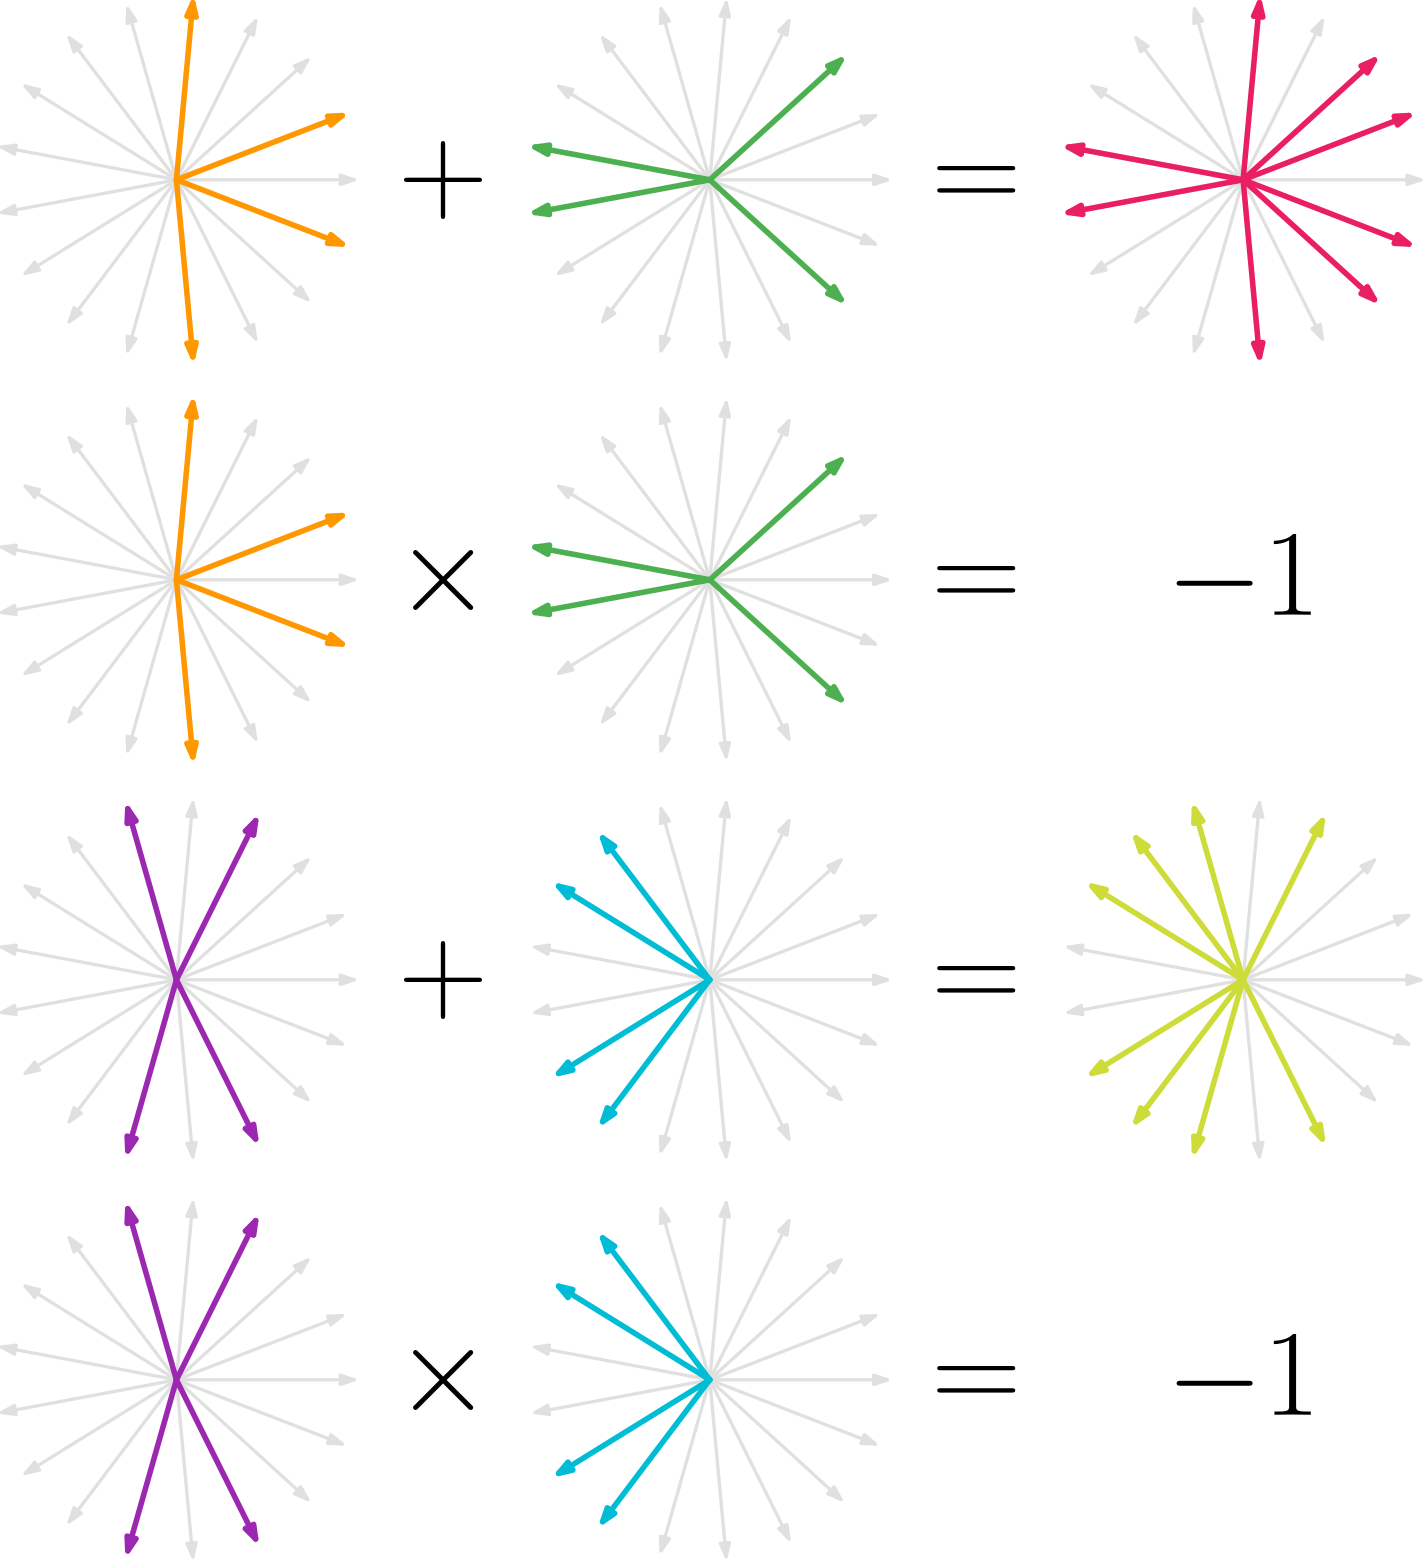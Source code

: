 <?xml version="1.0"?>
<!DOCTYPE ipe SYSTEM "ipe.dtd">
<ipe version="70218" creator="Ipe 7.2.28">
<info created="D:20180614130848" modified="D:20240325125249"/>
<ipestyle name="tungsteno">
<symbol name="arrow/arc(spx)">
<path stroke="sym-stroke" fill="sym-stroke" pen="sym-pen">
0 0 m
-1 0.333 l
-1 -0.333 l
h
</path>
</symbol>
<symbol name="arrow/farc(spx)">
<path stroke="sym-stroke" fill="white" pen="sym-pen">
0 0 m
-1 0.333 l
-1 -0.333 l
h
</path>
</symbol>
<symbol name="arrow/ptarc(spx)">
<path stroke="sym-stroke" fill="sym-stroke" pen="sym-pen">
0 0 m
-1 0.333 l
-0.8 0 l
-1 -0.333 l
h
</path>
</symbol>
<symbol name="arrow/fptarc(spx)">
<path stroke="sym-stroke" fill="white" pen="sym-pen">
0 0 m
-1 0.333 l
-0.8 0 l
-1 -0.333 l
h
</path>
</symbol>
<symbol name="mark/circle(sx)" transformations="translations">
<path fill="sym-stroke">
0.6 0 0 0.6 0 0 e
0.4 0 0 0.4 0 0 e
</path>
</symbol>
<symbol name="mark/disk(sx)" transformations="translations">
<path fill="sym-stroke">
0.6 0 0 0.6 0 0 e
</path>
</symbol>
<symbol name="mark/fdisk(sfx)" transformations="translations">
<group>
<path fill="sym-fill">
0.5 0 0 0.5 0 0 e
</path>
<path fill="sym-stroke" fillrule="eofill">
0.6 0 0 0.6 0 0 e
0.4 0 0 0.4 0 0 e
</path>
</group>
</symbol>
<symbol name="mark/box(sx)" transformations="translations">
<path fill="sym-stroke" fillrule="eofill">
-0.6 -0.6 m
0.6 -0.6 l
0.6 0.6 l
-0.6 0.6 l
h
-0.4 -0.4 m
0.4 -0.4 l
0.4 0.4 l
-0.4 0.4 l
h
</path>
</symbol>
<symbol name="mark/square(sx)" transformations="translations">
<path fill="sym-stroke">
-0.6 -0.6 m
0.6 -0.6 l
0.6 0.6 l
-0.6 0.6 l
h
</path>
</symbol>
<symbol name="mark/fsquare(sfx)" transformations="translations">
<group>
<path fill="sym-fill">
-0.5 -0.5 m
0.5 -0.5 l
0.5 0.5 l
-0.5 0.5 l
h
</path>
<path fill="sym-stroke" fillrule="eofill">
-0.6 -0.6 m
0.6 -0.6 l
0.6 0.6 l
-0.6 0.6 l
h
-0.4 -0.4 m
0.4 -0.4 l
0.4 0.4 l
-0.4 0.4 l
h
</path>
</group>
</symbol>
<symbol name="mark/cross(sx)" transformations="translations">
<group>
<path fill="sym-stroke">
-0.43 -0.57 m
0.57 0.43 l
0.43 0.57 l
-0.57 -0.43 l
h
</path>
<path fill="sym-stroke">
-0.43 0.57 m
0.57 -0.43 l
0.43 -0.57 l
-0.57 0.43 l
h
</path>
</group>
</symbol>
<symbol name="arrow/fnormal(spx)">
<path stroke="sym-stroke" fill="white" pen="sym-pen">
0 0 m
-1 0.333 l
-1 -0.333 l
h
</path>
</symbol>
<symbol name="arrow/pointed(spx)">
<path stroke="sym-stroke" fill="sym-stroke" pen="sym-pen">
0 0 m
-1 0.333 l
-0.8 0 l
-1 -0.333 l
h
</path>
</symbol>
<symbol name="arrow/fpointed(spx)">
<path stroke="sym-stroke" fill="white" pen="sym-pen">
0 0 m
-1 0.333 l
-0.8 0 l
-1 -0.333 l
h
</path>
</symbol>
<symbol name="arrow/linear(spx)">
<path stroke="sym-stroke" pen="sym-pen">
-1 0.333 m
0 0 l
-1 -0.333 l
</path>
</symbol>
<symbol name="arrow/fdouble(spx)">
<path stroke="sym-stroke" fill="white" pen="sym-pen">
0 0 m
-1 0.333 l
-1 -0.333 l
h
-1 0 m
-2 0.333 l
-2 -0.333 l
h
</path>
</symbol>
<symbol name="arrow/double(spx)">
<path stroke="sym-stroke" fill="sym-stroke" pen="sym-pen">
0 0 m
-1 0.333 l
-1 -0.333 l
h
-1 0 m
-2 0.333 l
-2 -0.333 l
h
</path>
</symbol>
<symbol name="arrow/mid-normal(spx)">
<path stroke="sym-stroke" fill="sym-stroke" pen="sym-pen">
0.5 0 m
-0.5 0.333 l
-0.5 -0.333 l
h
</path>
</symbol>
<symbol name="arrow/mid-fnormal(spx)">
<path stroke="sym-stroke" fill="white" pen="sym-pen">
0.5 0 m
-0.5 0.333 l
-0.5 -0.333 l
h
</path>
</symbol>
<symbol name="arrow/mid-pointed(spx)">
<path stroke="sym-stroke" fill="sym-stroke" pen="sym-pen">
0.5 0 m
-0.5 0.333 l
-0.3 0 l
-0.5 -0.333 l
h
</path>
</symbol>
<symbol name="arrow/mid-fpointed(spx)">
<path stroke="sym-stroke" fill="white" pen="sym-pen">
0.5 0 m
-0.5 0.333 l
-0.3 0 l
-0.5 -0.333 l
h
</path>
</symbol>
<symbol name="arrow/mid-double(spx)">
<path stroke="sym-stroke" fill="sym-stroke" pen="sym-pen">
1 0 m
0 0.333 l
0 -0.333 l
h
0 0 m
-1 0.333 l
-1 -0.333 l
h
</path>
</symbol>
<symbol name="arrow/mid-fdouble(spx)">
<path stroke="sym-stroke" fill="white" pen="sym-pen">
1 0 m
0 0.333 l
0 -0.333 l
h
0 0 m
-1 0.333 l
-1 -0.333 l
h
</path>
</symbol>
<anglesize name="22.5 deg" value="22.5"/>
<anglesize name="30 deg" value="30"/>
<anglesize name="45 deg" value="45"/>
<anglesize name="60 deg" value="60"/>
<anglesize name="90 deg" value="90"/>
<arrowsize name="large" value="10"/>
<arrowsize name="small" value="5"/>
<arrowsize name="tiny" value="3"/>
<color name="amber100" value="1 0.925 0.702"/>
<color name="amber200" value="1 0.878 0.51"/>
<color name="amber300" value="1 0.835 0.31"/>
<color name="amber400" value="1 0.792 0.157"/>
<color name="amber500" value="1 0.757 0.027"/>
<color name="amber600" value="1 0.702 0"/>
<color name="amber700" value="1 0.627 0"/>
<color name="amber800" value="1 0.561 0"/>
<color name="amber900" value="1 0.435 0"/>
<color name="blue100" value="0.733 0.871 0.984"/>
<color name="blue200" value="0.565 0.792 0.976"/>
<color name="blue300" value="0.392 0.71 0.965"/>
<color name="blue400" value="0.259 0.647 0.961"/>
<color name="blue500" value="0.129 0.588 0.953"/>
<color name="blue600" value="0.118 0.533 0.898"/>
<color name="blue700" value="0.098 0.463 0.824"/>
<color name="blue800" value="0.082 0.396 0.753"/>
<color name="blue900" value="0.051 0.278 0.631"/>
<color name="bluegray100" value="0.812 0.847 0.863"/>
<color name="bluegray200" value="0.69 0.745 0.773"/>
<color name="bluegray300" value="0.565 0.643 0.682"/>
<color name="bluegray400" value="0.471 0.565 0.612"/>
<color name="bluegray500" value="0.376 0.49 0.545"/>
<color name="bluegray600" value="0.329 0.431 0.478"/>
<color name="bluegray700" value="0.271 0.353 0.392"/>
<color name="bluegray800" value="0.216 0.278 0.31"/>
<color name="bluegray900" value="0.149 0.196 0.22"/>
<color name="brown100" value="0.843 0.8 0.784"/>
<color name="brown200" value="0.737 0.667 0.643"/>
<color name="brown300" value="0.631 0.533 0.498"/>
<color name="brown400" value="0.553 0.431 0.388"/>
<color name="brown500" value="0.475 0.333 0.282"/>
<color name="brown600" value="0.427 0.298 0.255"/>
<color name="brown700" value="0.365 0.251 0.216"/>
<color name="brown800" value="0.306 0.204 0.18"/>
<color name="brown900" value="0.243 0.153 0.137"/>
<color name="cyan100" value="0.698 0.922 0.949"/>
<color name="cyan200" value="0.502 0.871 0.918"/>
<color name="cyan300" value="0.302 0.816 0.882"/>
<color name="cyan400" value="0.149 0.776 0.855"/>
<color name="cyan500" value="0 0.737 0.831"/>
<color name="cyan600" value="0 0.675 0.757"/>
<color name="cyan700" value="0 0.592 0.655"/>
<color name="cyan800" value="0 0.514 0.561"/>
<color name="cyan900" value="0 0.376 0.392"/>
<color name="deeporange100" value="1 0.8 0.737"/>
<color name="deeporange200" value="1 0.671 0.569"/>
<color name="deeporange300" value="1 0.541 0.396"/>
<color name="deeporange400" value="1 0.439 0.263"/>
<color name="deeporange500" value="1 0.341 0.133"/>
<color name="deeporange600" value="0.957 0.318 0.118"/>
<color name="deeporange700" value="0.902 0.29 0.098"/>
<color name="deeporange800" value="0.847 0.263 0.082"/>
<color name="deeporange900" value="0.749 0.212 0.047"/>
<color name="deeppurple100" value="0.82 0.769 0.914"/>
<color name="deeppurple200" value="0.702 0.616 0.859"/>
<color name="deeppurple300" value="0.584 0.459 0.804"/>
<color name="deeppurple400" value="0.494 0.341 0.761"/>
<color name="deeppurple500" value="0.404 0.227 0.718"/>
<color name="deeppurple600" value="0.369 0.208 0.694"/>
<color name="deeppurple700" value="0.318 0.176 0.659"/>
<color name="deeppurple800" value="0.271 0.153 0.627"/>
<color name="deeppurple900" value="0.192 0.106 0.573"/>
<color name="gray100" value="0.961"/>
<color name="gray200" value="0.933"/>
<color name="gray300" value="0.878"/>
<color name="gray400" value="0.741"/>
<color name="gray500" value="0.62"/>
<color name="gray600" value="0.459"/>
<color name="gray700" value="0.38"/>
<color name="gray800" value="0.259"/>
<color name="gray900" value="0.129"/>
<color name="green100" value="0.784 0.902 0.788"/>
<color name="green200" value="0.647 0.839 0.655"/>
<color name="green300" value="0.506 0.78 0.518"/>
<color name="green400" value="0.4 0.733 0.416"/>
<color name="green500" value="0.298 0.686 0.314"/>
<color name="green600" value="0.263 0.627 0.278"/>
<color name="green700" value="0.22 0.557 0.235"/>
<color name="green800" value="0.18 0.49 0.196"/>
<color name="green900" value="0.106 0.369 0.125"/>
<color name="indigo100" value="0.773 0.792 0.914"/>
<color name="indigo200" value="0.624 0.659 0.855"/>
<color name="indigo300" value="0.475 0.525 0.796"/>
<color name="indigo400" value="0.361 0.42 0.753"/>
<color name="indigo500" value="0.247 0.318 0.71"/>
<color name="indigo600" value="0.224 0.286 0.671"/>
<color name="indigo700" value="0.188 0.247 0.624"/>
<color name="indigo800" value="0.157 0.208 0.576"/>
<color name="indigo900" value="0.102 0.137 0.494"/>
<color name="lightblue100" value="0.702 0.898 0.988"/>
<color name="lightblue200" value="0.506 0.831 0.98"/>
<color name="lightblue300" value="0.31 0.765 0.969"/>
<color name="lightblue400" value="0.161 0.714 0.965"/>
<color name="lightblue500" value="0.012 0.663 0.957"/>
<color name="lightblue600" value="0.012 0.608 0.898"/>
<color name="lightblue700" value="0.008 0.533 0.82"/>
<color name="lightblue800" value="0.008 0.467 0.741"/>
<color name="lightblue900" value="0.004 0.341 0.608"/>
<color name="lightgreen100" value="0.863 0.929 0.784"/>
<color name="lightgreen200" value="0.773 0.882 0.647"/>
<color name="lightgreen300" value="0.682 0.835 0.506"/>
<color name="lightgreen400" value="0.612 0.8 0.396"/>
<color name="lightgreen500" value="0.545 0.765 0.29"/>
<color name="lightgreen600" value="0.486 0.702 0.259"/>
<color name="lightgreen700" value="0.408 0.624 0.22"/>
<color name="lightgreen800" value="0.333 0.545 0.184"/>
<color name="lightgreen900" value="0.2 0.412 0.118"/>
<color name="lime100" value="0.941 0.957 0.765"/>
<color name="lime200" value="0.902 0.933 0.612"/>
<color name="lime300" value="0.863 0.906 0.459"/>
<color name="lime400" value="0.831 0.882 0.341"/>
<color name="lime500" value="0.804 0.863 0.224"/>
<color name="lime600" value="0.753 0.792 0.2"/>
<color name="lime700" value="0.686 0.706 0.169"/>
<color name="lime800" value="0.62 0.616 0.141"/>
<color name="lime900" value="0.51 0.467 0.09"/>
<color name="orange100" value="1 0.878 0.698"/>
<color name="orange200" value="1 0.8 0.502"/>
<color name="orange300" value="1 0.718 0.302"/>
<color name="orange400" value="1 0.655 0.149"/>
<color name="orange500" value="1 0.596 0"/>
<color name="orange600" value="0.984 0.549 0"/>
<color name="orange700" value="0.961 0.486 0"/>
<color name="orange800" value="0.937 0.424 0"/>
<color name="orange900" value="0.902 0.318 0"/>
<color name="pink100" value="0.973 0.733 0.816"/>
<color name="pink200" value="0.957 0.561 0.694"/>
<color name="pink300" value="0.941 0.384 0.573"/>
<color name="pink400" value="0.925 0.251 0.478"/>
<color name="pink500" value="0.914 0.118 0.388"/>
<color name="pink600" value="0.847 0.106 0.376"/>
<color name="pink700" value="0.761 0.094 0.357"/>
<color name="pink800" value="0.678 0.078 0.341"/>
<color name="pink900" value="0.533 0.055 0.31"/>
<color name="purple100" value="0.882 0.745 0.906"/>
<color name="purple200" value="0.808 0.576 0.847"/>
<color name="purple300" value="0.729 0.408 0.784"/>
<color name="purple400" value="0.671 0.278 0.737"/>
<color name="purple500" value="0.612 0.153 0.69"/>
<color name="purple600" value="0.557 0.141 0.667"/>
<color name="purple700" value="0.482 0.122 0.635"/>
<color name="purple800" value="0.416 0.106 0.604"/>
<color name="purple900" value="0.29 0.078 0.549"/>
<color name="red100" value="1 0.804 0.824"/>
<color name="red200" value="0.937 0.604 0.604"/>
<color name="red300" value="0.898 0.451 0.451"/>
<color name="red400" value="0.937 0.325 0.314"/>
<color name="red500" value="0.957 0.263 0.212"/>
<color name="red600" value="0.898 0.224 0.208"/>
<color name="red700" value="0.827 0.184 0.184"/>
<color name="red800" value="0.776 0.157 0.157"/>
<color name="red900" value="0.718 0.11 0.11"/>
<color name="teal100" value="0.698 0.875 0.859"/>
<color name="teal200" value="0.502 0.796 0.769"/>
<color name="teal300" value="0.302 0.714 0.675"/>
<color name="teal400" value="0.149 0.651 0.604"/>
<color name="teal500" value="0 0.588 0.533"/>
<color name="teal600" value="0 0.537 0.482"/>
<color name="teal700" value="0 0.475 0.42"/>
<color name="teal800" value="0 0.412 0.361"/>
<color name="teal900" value="0 0.302 0.251"/>
<color name="yellow100" value="1 0.976 0.769"/>
<color name="yellow200" value="1 0.961 0.616"/>
<color name="yellow300" value="1 0.945 0.463"/>
<color name="yellow400" value="1 0.933 0.345"/>
<color name="yellow500" value="1 0.922 0.231"/>
<color name="yellow600" value="0.992 0.847 0.208"/>
<color name="yellow700" value="0.984 0.753 0.176"/>
<color name="yellow800" value="0.976 0.659 0.145"/>
<color name="yellow900" value="0.961 0.498 0.09"/>
<dashstyle name="dash dot dotted" value="[4 2 1 2 1 2] 0"/>
<dashstyle name="dash dotted" value="[4 2 1 2] 0"/>
<dashstyle name="dashed" value="[4] 0"/>
<dashstyle name="dotted" value="[1 3] 0"/>
<dashstyle name="large dashed" value="[12] 0"/>
<dashstyle name="large dotted" value="[2 4] 0"/>
<dashstyle name="medium dashed" value="[8] 0"/>
<gridsize name="10 pts (~3.5 mm)" value="10"/>
<gridsize name="14 pts (~5 mm)" value="14"/>
<gridsize name="16 pts (~6 mm)" value="16"/>
<gridsize name="20 pts (~7 mm)" value="20"/>
<gridsize name="28 pts (~10 mm)" value="28"/>
<gridsize name="32 pts (~12 mm)" value="32"/>
<gridsize name="4 pts" value="4"/>
<gridsize name="56 pts (~20 mm)" value="56"/>
<gridsize name="8 pts (~3 mm)" value="8"/>
<opacity name="10%" value="0.1"/>
<opacity name="20%" value="0.2"/>
<opacity name="30%" value="0.3"/>
<opacity name="40%" value="0.4"/>
<opacity name="50%" value="0.5"/>
<opacity name="60%" value="0.6"/>
<opacity name="70%" value="0.7"/>
<opacity name="80%" value="0.8"/>
<opacity name="90%" value="0.9"/>
<pen name="fat" value="1.2"/>
<pen name="heavier" value="0.8"/>
<pen name="ultrafat" value="2"/>
<symbolsize name="large" value="5"/>
<symbolsize name="small" value="2"/>
<symbolsize name="tiny" value="1.1"/>
<textsize name="Huge" value="\Huge"/>
<textsize name="LARGE" value="\LARGE"/>
<textsize name="Large" value="\Large"/>
<textsize name="footnote" value="\footnotesize"/>
<textsize name="huge" value="\huge"/>
<textsize name="large" value="\large"/>
<textsize name="script" value="\scriptsize"/>
<textsize name="small" value="\small"/>
<textsize name="tiny" value="\tiny"/>
<textstyle name="center" begin="\begin{center}" end="\end{center}"/>
<textstyle name="item" begin="\begin{itemize}\item{}" end="\end{itemize}"/>
<textstyle name="itemize" begin="\begin{itemize}" end="\end{itemize}"/>
<tiling name="falling" angle="-60" step="4" width="1"/>
<tiling name="rising" angle="30" step="4" width="1"/>
</ipestyle>
<page>
<layer name="alpha"/>
<view layers="alpha" active="alpha"/>
<text layer="alpha" matrix="1.80764 0 0 1.80764 -168.117 -594.249" pos="208 712" stroke="black" type="label" width="17.843" height="13.97" depth="1.57" valign="baseline" size="Huge" style="math">+</text>
<text matrix="1.80764 0 0 1.80764 23.8834 -594.008" pos="208 712" stroke="black" type="label" width="17.843" height="8.814" depth="0" valign="baseline" size="Huge" style="math">=</text>
<text matrix="1.80764 0 0 1.80764 -169.414 -738.254" pos="208 712" stroke="black" type="label" width="19.279" height="14.465" depth="2.06" valign="baseline" size="Huge" style="math">\times</text>
<text matrix="1.80764 0 0 1.80764 23.8834 -738.008" pos="208 712" stroke="black" type="label" width="17.843" height="8.814" depth="0" valign="baseline" size="Huge" style="math">=</text>
<text matrix="1.80764 0 0 1.80764 108.311 -739.626" pos="208 712" stroke="black" type="label" width="30.647" height="15.984" depth="2.06" valign="baseline" size="Huge" style="math">-1</text>
<text matrix="1.80764 0 0 1.80764 -168.117 -882.249" pos="208 712" stroke="black" type="label" width="17.843" height="13.97" depth="1.57" valign="baseline" size="Huge" style="math">+</text>
<text matrix="1.80764 0 0 1.80764 23.8834 -882.008" pos="208 712" stroke="black" type="label" width="17.843" height="8.814" depth="0" valign="baseline" size="Huge" style="math">=</text>
<text matrix="1.80764 0 0 1.80764 -169.414 -1026.25" pos="208 712" stroke="black" type="label" width="19.279" height="14.465" depth="2.06" valign="baseline" size="Huge" style="math">\times</text>
<text matrix="1.80764 0 0 1.80764 23.8834 -1026.01" pos="208 712" stroke="black" type="label" width="17.843" height="8.814" depth="0" valign="baseline" size="Huge" style="math">=</text>
<text matrix="1.80764 0 0 1.80764 108.311 -1027.63" pos="208 712" stroke="black" type="label" width="30.647" height="15.984" depth="2.06" valign="baseline" size="Huge" style="math">-1</text>
<path stroke="gray300" pen="fat" cap="1" arrow="normal/small">
128 704 m
192 704 l
</path>
<path stroke="gray300" pen="fat" cap="1" arrow="normal/small">
128 704 m
175.297 747.117 l
</path>
<path stroke="gray300" pen="fat" cap="1" arrow="normal/small">
128 704 m
156.527 761.29 l
</path>
<path stroke="gray300" pen="fat" cap="1" arrow="normal/small">
128 704 m
110.486 765.557 l
</path>
<path stroke="gray300" pen="fat" cap="1" arrow="normal/small">
128 704 m
89.4314 755.073 l
</path>
<path stroke="gray300" pen="fat" cap="1" arrow="normal/small">
128 704 m
73.5861 737.692 l
</path>
<path stroke="gray300" pen="fat" cap="1" arrow="normal/small">
128 704 m
65.0897 715.76 l
</path>
<path stroke="gray300" pen="fat" cap="1" arrow="normal/small">
128 704 m
65.0897 692.24 l
</path>
<path stroke="gray300" pen="fat" cap="1" arrow="normal/small">
128 704 m
73.5861 670.308 l
</path>
<path stroke="gray300" pen="fat" cap="1" arrow="normal/small">
128 704 m
89.4314 652.927 l
</path>
<path stroke="gray300" pen="fat" cap="1" arrow="normal/small">
128 704 m
110.486 642.443 l
</path>
<path stroke="gray300" pen="fat" cap="1" arrow="normal/small">
128 704 m
156.527 646.71 l
</path>
<path stroke="gray300" pen="fat" cap="1" arrow="normal/small">
128 704 m
175.297 660.883 l
</path>
<group matrix="1 0 0 1 48 192">
<path matrix="1 0 0 1 -48 -192" stroke="orange500" pen="ultrafat" cap="1" arrow="normal/small">
128 704 m
187.678 680.881 l
</path>
<path matrix="1 0 0 1 -48 -192" stroke="orange500" pen="ultrafat" cap="1" arrow="normal/small">
128 704 m
187.678 727.119 l
</path>
<path matrix="1 0 0 1 -48 -192" stroke="orange500" pen="ultrafat" cap="1" arrow="normal/small">
128 704 m
133.905 767.727 l
</path>
<path matrix="1 0 0 1 -48 -192" stroke="orange500" pen="ultrafat" cap="1" arrow="normal/small">
128 704 m
133.905 640.273 l
</path>
</group>
<path matrix="1 0 0 1 0 -144" stroke="gray300" pen="fat" cap="1" arrow="normal/small">
128 704 m
192 704 l
</path>
<path matrix="1 0 0 1 0 -144" stroke="gray300" pen="fat" cap="1" arrow="normal/small">
128 704 m
175.297 747.117 l
</path>
<path matrix="1 0 0 1 0 -144" stroke="gray300" pen="fat" cap="1" arrow="normal/small">
128 704 m
156.527 761.29 l
</path>
<path matrix="1 0 0 1 0 -144" stroke="gray300" pen="fat" cap="1" arrow="normal/small">
128 704 m
110.486 765.557 l
</path>
<path matrix="1 0 0 1 0 -144" stroke="gray300" pen="fat" cap="1" arrow="normal/small">
128 704 m
89.4314 755.073 l
</path>
<path matrix="1 0 0 1 0 -144" stroke="gray300" pen="fat" cap="1" arrow="normal/small">
128 704 m
73.5861 737.692 l
</path>
<path matrix="1 0 0 1 0 -144" stroke="gray300" pen="fat" cap="1" arrow="normal/small">
128 704 m
65.0897 715.76 l
</path>
<path matrix="1 0 0 1 0 -144" stroke="gray300" pen="fat" cap="1" arrow="normal/small">
128 704 m
65.0897 692.24 l
</path>
<path matrix="1 0 0 1 0 -144" stroke="gray300" pen="fat" cap="1" arrow="normal/small">
128 704 m
73.5861 670.308 l
</path>
<path matrix="1 0 0 1 0 -144" stroke="gray300" pen="fat" cap="1" arrow="normal/small">
128 704 m
89.4314 652.927 l
</path>
<path matrix="1 0 0 1 0 -144" stroke="gray300" pen="fat" cap="1" arrow="normal/small">
128 704 m
110.486 642.443 l
</path>
<path matrix="1 0 0 1 0 -144" stroke="gray300" pen="fat" cap="1" arrow="normal/small">
128 704 m
156.527 646.71 l
</path>
<path matrix="1 0 0 1 0 -144" stroke="gray300" pen="fat" cap="1" arrow="normal/small">
128 704 m
175.297 660.883 l
</path>
<group matrix="1 0 0 1 48 48">
<path matrix="1 0 0 1 -48 -192" stroke="orange500" pen="ultrafat" cap="1" arrow="normal/small">
128 704 m
187.678 680.881 l
</path>
<path matrix="1 0 0 1 -48 -192" stroke="orange500" pen="ultrafat" cap="1" arrow="normal/small">
128 704 m
187.678 727.119 l
</path>
<path matrix="1 0 0 1 -48 -192" stroke="orange500" pen="ultrafat" cap="1" arrow="normal/small">
128 704 m
133.905 767.727 l
</path>
<path matrix="1 0 0 1 -48 -192" stroke="orange500" pen="ultrafat" cap="1" arrow="normal/small">
128 704 m
133.905 640.273 l
</path>
</group>
<path matrix="1 0 0 1 0 -288" stroke="gray300" pen="fat" cap="1" arrow="normal/small">
128 704 m
192 704 l
</path>
<path matrix="1 0 0 1 0 -288" stroke="gray300" pen="fat" cap="1" arrow="normal/small">
128 704 m
187.678 727.119 l
</path>
<path matrix="1 0 0 1 0 -288" stroke="gray300" pen="fat" cap="1" arrow="normal/small">
128 704 m
175.297 747.117 l
</path>
<path matrix="1 0 0 1 0 -288" stroke="gray300" pen="fat" cap="1" arrow="normal/small">
128 704 m
133.905 767.727 l
</path>
<path matrix="1 0 0 1 0 -288" stroke="gray300" pen="fat" cap="1" arrow="normal/small">
128 704 m
89.4314 755.073 l
</path>
<path matrix="1 0 0 1 0 -288" stroke="gray300" pen="fat" cap="1" arrow="normal/small">
128 704 m
73.5861 737.692 l
</path>
<path matrix="1 0 0 1 0 -288" stroke="gray300" pen="fat" cap="1" arrow="normal/small">
128 704 m
65.0897 715.76 l
</path>
<path matrix="1 0 0 1 0 -288" stroke="gray300" pen="fat" cap="1" arrow="normal/small">
128 704 m
65.0897 692.24 l
</path>
<path matrix="1 0 0 1 0 -288" stroke="gray300" pen="fat" cap="1" arrow="normal/small">
128 704 m
73.5861 670.308 l
</path>
<path matrix="1 0 0 1 0 -288" stroke="gray300" pen="fat" cap="1" arrow="normal/small">
128 704 m
89.4314 652.927 l
</path>
<path matrix="1 0 0 1 0 -288" stroke="gray300" pen="fat" cap="1" arrow="normal/small">
128 704 m
133.905 640.273 l
</path>
<path matrix="1 0 0 1 0 -288" stroke="gray300" pen="fat" cap="1" arrow="normal/small">
128 704 m
175.297 660.883 l
</path>
<path matrix="1 0 0 1 0 -288" stroke="gray300" pen="fat" cap="1" arrow="normal/small">
128 704 m
187.678 680.881 l
</path>
<group matrix="1 0 0 1 -240 -96">
<path matrix="1 0 0 1 240 -192" stroke="purple500" pen="ultrafat" cap="1" arrow="normal/small">
128 704 m
156.527 761.29 l
</path>
<path matrix="1 0 0 1 240 -192" stroke="purple500" pen="ultrafat" cap="1" arrow="normal/small">
128 704 m
110.486 765.557 l
</path>
<path matrix="1 0 0 1 240 -192" stroke="purple500" pen="ultrafat" cap="1" arrow="normal/small">
128 704 m
110.486 642.443 l
</path>
<path matrix="1 0 0 1 240 -192" stroke="purple500" pen="ultrafat" cap="1" arrow="normal/small">
128 704 m
156.527 646.71 l
</path>
</group>
<path matrix="1 0 0 1 0 -432" stroke="gray300" pen="fat" cap="1" arrow="normal/small">
128 704 m
192 704 l
</path>
<path matrix="1 0 0 1 0 -432" stroke="gray300" pen="fat" cap="1" arrow="normal/small">
128 704 m
187.678 727.119 l
</path>
<path matrix="1 0 0 1 0 -432" stroke="gray300" pen="fat" cap="1" arrow="normal/small">
128 704 m
175.297 747.117 l
</path>
<path matrix="1 0 0 1 0 -432" stroke="gray300" pen="fat" cap="1" arrow="normal/small">
128 704 m
133.905 767.727 l
</path>
<path matrix="1 0 0 1 0 -432" stroke="gray300" pen="fat" cap="1" arrow="normal/small">
128 704 m
89.4314 755.073 l
</path>
<path matrix="1 0 0 1 0 -432" stroke="gray300" pen="fat" cap="1" arrow="normal/small">
128 704 m
73.5861 737.692 l
</path>
<path matrix="1 0 0 1 0 -432" stroke="gray300" pen="fat" cap="1" arrow="normal/small">
128 704 m
65.0897 715.76 l
</path>
<path matrix="1 0 0 1 0 -432" stroke="gray300" pen="fat" cap="1" arrow="normal/small">
128 704 m
65.0897 692.24 l
</path>
<path matrix="1 0 0 1 0 -432" stroke="gray300" pen="fat" cap="1" arrow="normal/small">
128 704 m
73.5861 670.308 l
</path>
<path matrix="1 0 0 1 0 -432" stroke="gray300" pen="fat" cap="1" arrow="normal/small">
128 704 m
89.4314 652.927 l
</path>
<path matrix="1 0 0 1 0 -432" stroke="gray300" pen="fat" cap="1" arrow="normal/small">
128 704 m
133.905 640.273 l
</path>
<path matrix="1 0 0 1 0 -432" stroke="gray300" pen="fat" cap="1" arrow="normal/small">
128 704 m
175.297 660.883 l
</path>
<path matrix="1 0 0 1 0 -432" stroke="gray300" pen="fat" cap="1" arrow="normal/small">
128 704 m
187.678 680.881 l
</path>
<group matrix="1 0 0 1 -240 -240">
<path matrix="1 0 0 1 240 -192" stroke="purple500" pen="ultrafat" cap="1" arrow="normal/small">
128 704 m
156.527 761.29 l
</path>
<path matrix="1 0 0 1 240 -192" stroke="purple500" pen="ultrafat" cap="1" arrow="normal/small">
128 704 m
110.486 765.557 l
</path>
<path matrix="1 0 0 1 240 -192" stroke="purple500" pen="ultrafat" cap="1" arrow="normal/small">
128 704 m
110.486 642.443 l
</path>
<path matrix="1 0 0 1 240 -192" stroke="purple500" pen="ultrafat" cap="1" arrow="normal/small">
128 704 m
156.527 646.71 l
</path>
</group>
<path matrix="1 0 0 1 192 -432" stroke="gray300" pen="fat" cap="1" arrow="normal/small">
128 704 m
192 704 l
</path>
<path matrix="1 0 0 1 192 -432" stroke="gray300" pen="fat" cap="1" arrow="normal/small">
128 704 m
187.678 727.119 l
</path>
<path matrix="1 0 0 1 192 -432" stroke="gray300" pen="fat" cap="1" arrow="normal/small">
128 704 m
175.297 747.117 l
</path>
<path matrix="1 0 0 1 192 -432" stroke="gray300" pen="fat" cap="1" arrow="normal/small">
128 704 m
156.527 761.29 l
</path>
<path matrix="1 0 0 1 192 -432" stroke="gray300" pen="fat" cap="1" arrow="normal/small">
128 704 m
133.905 767.727 l
</path>
<path matrix="1 0 0 1 192 -432" stroke="gray300" pen="fat" cap="1" arrow="normal/small">
128 704 m
110.486 765.557 l
</path>
<path matrix="1 0 0 1 192 -432" stroke="gray300" pen="fat" cap="1" arrow="normal/small">
128 704 m
65.0897 715.76 l
</path>
<path matrix="1 0 0 1 192 -432" stroke="gray300" pen="fat" cap="1" arrow="normal/small">
128 704 m
65.0897 692.24 l
</path>
<path matrix="1 0 0 1 192 -432" stroke="gray300" pen="fat" cap="1" arrow="normal/small">
128 704 m
110.486 642.443 l
</path>
<path matrix="1 0 0 1 192 -432" stroke="gray300" pen="fat" cap="1" arrow="normal/small">
128 704 m
133.905 640.273 l
</path>
<path matrix="1 0 0 1 192 -432" stroke="gray300" pen="fat" cap="1" arrow="normal/small">
128 704 m
156.527 646.71 l
</path>
<path matrix="1 0 0 1 192 -432" stroke="gray300" pen="fat" cap="1" arrow="normal/small">
128 704 m
175.297 660.883 l
</path>
<path matrix="1 0 0 1 192 -432" stroke="gray300" pen="fat" cap="1" arrow="normal/small">
128 704 m
187.678 680.881 l
</path>
<group matrix="1 0 0 1 -192 -240">
<path matrix="1 0 0 1 384 -192" stroke="cyan500" pen="ultrafat" cap="1" arrow="normal/small">
128 704 m
89.4314 755.073 l
</path>
<path matrix="1 0 0 1 384 -192" stroke="cyan500" pen="ultrafat" cap="1" arrow="normal/small">
128 704 m
73.5861 737.692 l
</path>
<path matrix="1 0 0 1 384 -192" stroke="cyan500" pen="ultrafat" cap="1" arrow="normal/small">
128 704 m
73.5861 670.308 l
</path>
<path matrix="1 0 0 1 384 -192" stroke="cyan500" pen="ultrafat" cap="1" arrow="normal/small">
128 704 m
89.4314 652.927 l
</path>
</group>
<path matrix="1 0 0 1 192 -288" stroke="gray300" pen="fat" cap="1" arrow="normal/small">
128 704 m
192 704 l
</path>
<path matrix="1 0 0 1 192 -288" stroke="gray300" pen="fat" cap="1" arrow="normal/small">
128 704 m
187.678 727.119 l
</path>
<path matrix="1 0 0 1 192 -288" stroke="gray300" pen="fat" cap="1" arrow="normal/small">
128 704 m
175.297 747.117 l
</path>
<path matrix="1 0 0 1 192 -288" stroke="gray300" pen="fat" cap="1" arrow="normal/small">
128 704 m
156.527 761.29 l
</path>
<path matrix="1 0 0 1 192 -288" stroke="gray300" pen="fat" cap="1" arrow="normal/small">
128 704 m
133.905 767.727 l
</path>
<path matrix="1 0 0 1 192 -288" stroke="gray300" pen="fat" cap="1" arrow="normal/small">
128 704 m
110.486 765.557 l
</path>
<path matrix="1 0 0 1 192 -288" stroke="gray300" pen="fat" cap="1" arrow="normal/small">
128 704 m
65.0897 715.76 l
</path>
<path matrix="1 0 0 1 192 -288" stroke="gray300" pen="fat" cap="1" arrow="normal/small">
128 704 m
65.0897 692.24 l
</path>
<path matrix="1 0 0 1 192 -288" stroke="gray300" pen="fat" cap="1" arrow="normal/small">
128 704 m
110.486 642.443 l
</path>
<path matrix="1 0 0 1 192 -288" stroke="gray300" pen="fat" cap="1" arrow="normal/small">
128 704 m
133.905 640.273 l
</path>
<path matrix="1 0 0 1 192 -288" stroke="gray300" pen="fat" cap="1" arrow="normal/small">
128 704 m
156.527 646.71 l
</path>
<path matrix="1 0 0 1 192 -288" stroke="gray300" pen="fat" cap="1" arrow="normal/small">
128 704 m
175.297 660.883 l
</path>
<path matrix="1 0 0 1 192 -288" stroke="gray300" pen="fat" cap="1" arrow="normal/small">
128 704 m
187.678 680.881 l
</path>
<group matrix="1 0 0 1 -192 -96">
<path matrix="1 0 0 1 384 -192" stroke="cyan500" pen="ultrafat" cap="1" arrow="normal/small">
128 704 m
89.4314 755.073 l
</path>
<path matrix="1 0 0 1 384 -192" stroke="cyan500" pen="ultrafat" cap="1" arrow="normal/small">
128 704 m
73.5861 737.692 l
</path>
<path matrix="1 0 0 1 384 -192" stroke="cyan500" pen="ultrafat" cap="1" arrow="normal/small">
128 704 m
73.5861 670.308 l
</path>
<path matrix="1 0 0 1 384 -192" stroke="cyan500" pen="ultrafat" cap="1" arrow="normal/small">
128 704 m
89.4314 652.927 l
</path>
</group>
<path matrix="1 0 0 1 192 -144" stroke="gray300" pen="fat" cap="1" arrow="normal/small">
128 704 m
192 704 l
</path>
<path matrix="1 0 0 1 192 -144" stroke="gray300" pen="fat" cap="1" arrow="normal/small">
128 704 m
187.678 727.119 l
</path>
<path matrix="1 0 0 1 192 -144" stroke="gray300" pen="fat" cap="1" arrow="normal/small">
128 704 m
156.527 761.29 l
</path>
<path matrix="1 0 0 1 192 -144" stroke="gray300" pen="fat" cap="1" arrow="normal/small">
128 704 m
133.905 767.727 l
</path>
<path matrix="1 0 0 1 192 -144" stroke="gray300" pen="fat" cap="1" arrow="normal/small">
128 704 m
110.486 765.557 l
</path>
<path matrix="1 0 0 1 192 -144" stroke="gray300" pen="fat" cap="1" arrow="normal/small">
128 704 m
89.4314 755.073 l
</path>
<path matrix="1 0 0 1 192 -144" stroke="gray300" pen="fat" cap="1" arrow="normal/small">
128 704 m
73.5861 737.692 l
</path>
<path matrix="1 0 0 1 192 -144" stroke="gray300" pen="fat" cap="1" arrow="normal/small">
128 704 m
73.5861 670.308 l
</path>
<path matrix="1 0 0 1 192 -144" stroke="gray300" pen="fat" cap="1" arrow="normal/small">
128 704 m
89.4314 652.927 l
</path>
<path matrix="1 0 0 1 192 -144" stroke="gray300" pen="fat" cap="1" arrow="normal/small">
128 704 m
110.486 642.443 l
</path>
<path matrix="1 0 0 1 192 -144" stroke="gray300" pen="fat" cap="1" arrow="normal/small">
128 704 m
133.905 640.273 l
</path>
<path matrix="1 0 0 1 192 -144" stroke="gray300" pen="fat" cap="1" arrow="normal/small">
128 704 m
156.527 646.71 l
</path>
<path matrix="1 0 0 1 192 -144" stroke="gray300" pen="fat" cap="1" arrow="normal/small">
128 704 m
187.678 680.881 l
</path>
<group matrix="1 0 0 1 96 48">
<path matrix="1 0 0 1 96 -192" stroke="green500" pen="ultrafat" cap="1" arrow="normal/small">
128 704 m
175.297 747.117 l
</path>
<path matrix="1 0 0 1 96 -192" stroke="green500" pen="ultrafat" cap="1" arrow="normal/small">
128 704 m
65.0897 715.76 l
</path>
<path matrix="1 0 0 1 96 -192" stroke="green500" pen="ultrafat" cap="1" arrow="normal/small">
128 704 m
65.0897 692.24 l
</path>
<path matrix="1 0 0 1 96 -192" stroke="green500" pen="ultrafat" cap="1" arrow="normal/small">
128 704 m
175.297 660.883 l
</path>
</group>
<path matrix="1 0 0 1 192 0" stroke="gray300" pen="fat" cap="1" arrow="normal/small">
128 704 m
192 704 l
</path>
<path matrix="1 0 0 1 192 0" stroke="gray300" pen="fat" cap="1" arrow="normal/small">
128 704 m
187.678 727.119 l
</path>
<path matrix="1 0 0 1 192 0" stroke="gray300" pen="fat" cap="1" arrow="normal/small">
128 704 m
156.527 761.29 l
</path>
<path matrix="1 0 0 1 192 0" stroke="gray300" pen="fat" cap="1" arrow="normal/small">
128 704 m
133.905 767.727 l
</path>
<path matrix="1 0 0 1 192 0" stroke="gray300" pen="fat" cap="1" arrow="normal/small">
128 704 m
110.486 765.557 l
</path>
<path matrix="1 0 0 1 192 0" stroke="gray300" pen="fat" cap="1" arrow="normal/small">
128 704 m
89.4314 755.073 l
</path>
<path matrix="1 0 0 1 192 0" stroke="gray300" pen="fat" cap="1" arrow="normal/small">
128 704 m
73.5861 737.692 l
</path>
<path matrix="1 0 0 1 192 0" stroke="gray300" pen="fat" cap="1" arrow="normal/small">
128 704 m
73.5861 670.308 l
</path>
<path matrix="1 0 0 1 192 0" stroke="gray300" pen="fat" cap="1" arrow="normal/small">
128 704 m
89.4314 652.927 l
</path>
<path matrix="1 0 0 1 192 0" stroke="gray300" pen="fat" cap="1" arrow="normal/small">
128 704 m
110.486 642.443 l
</path>
<path matrix="1 0 0 1 192 0" stroke="gray300" pen="fat" cap="1" arrow="normal/small">
128 704 m
133.905 640.273 l
</path>
<path matrix="1 0 0 1 192 0" stroke="gray300" pen="fat" cap="1" arrow="normal/small">
128 704 m
156.527 646.71 l
</path>
<path matrix="1 0 0 1 192 0" stroke="gray300" pen="fat" cap="1" arrow="normal/small">
128 704 m
187.678 680.881 l
</path>
<group matrix="1 0 0 1 96 192">
<path matrix="1 0 0 1 96 -192" stroke="green500" pen="ultrafat" cap="1" arrow="normal/small">
128 704 m
175.297 747.117 l
</path>
<path matrix="1 0 0 1 96 -192" stroke="green500" pen="ultrafat" cap="1" arrow="normal/small">
128 704 m
65.0897 715.76 l
</path>
<path matrix="1 0 0 1 96 -192" stroke="green500" pen="ultrafat" cap="1" arrow="normal/small">
128 704 m
65.0897 692.24 l
</path>
<path matrix="1 0 0 1 96 -192" stroke="green500" pen="ultrafat" cap="1" arrow="normal/small">
128 704 m
175.297 660.883 l
</path>
</group>
<path matrix="1 0 0 1 384 0" stroke="gray300" pen="fat" cap="1" arrow="normal/small">
128 704 m
192 704 l
</path>
<path matrix="1 0 0 1 384 0" stroke="gray300" pen="fat" cap="1" arrow="normal/small">
128 704 m
156.527 761.29 l
</path>
<path matrix="1 0 0 1 384 0" stroke="gray300" pen="fat" cap="1" arrow="normal/small">
128 704 m
110.486 765.557 l
</path>
<path matrix="1 0 0 1 384 0" stroke="gray300" pen="fat" cap="1" arrow="normal/small">
128 704 m
89.4314 755.073 l
</path>
<path matrix="1 0 0 1 384 0" stroke="gray300" pen="fat" cap="1" arrow="normal/small">
128 704 m
73.5861 737.692 l
</path>
<path matrix="1 0 0 1 384 0" stroke="gray300" pen="fat" cap="1" arrow="normal/small">
128 704 m
73.5861 670.308 l
</path>
<path matrix="1 0 0 1 384 0" stroke="gray300" pen="fat" cap="1" arrow="normal/small">
128 704 m
89.4314 652.927 l
</path>
<path matrix="1 0 0 1 384 0" stroke="gray300" pen="fat" cap="1" arrow="normal/small">
128 704 m
110.486 642.443 l
</path>
<path matrix="1 0 0 1 384 0" stroke="gray300" pen="fat" cap="1" arrow="normal/small">
128 704 m
156.527 646.71 l
</path>
<group matrix="1 0 0 1 192 0">
<path matrix="1 0 0 1 192 0" stroke="pink500" pen="ultrafat" cap="1" arrow="normal/small">
128 704 m
187.678 727.119 l
</path>
<path matrix="1 0 0 1 192 0" stroke="pink500" pen="ultrafat" cap="1" arrow="normal/small">
128 704 m
175.297 747.117 l
</path>
<path matrix="1 0 0 1 192 0" stroke="pink500" pen="ultrafat" cap="1" arrow="normal/small">
128 704 m
133.905 767.727 l
</path>
<path matrix="1 0 0 1 192 0" stroke="pink500" pen="ultrafat" cap="1" arrow="normal/small">
128 704 m
65.0897 715.76 l
</path>
<path matrix="1 0 0 1 192 0" stroke="pink500" pen="ultrafat" cap="1" arrow="normal/small">
128 704 m
65.0897 692.24 l
</path>
<path matrix="1 0 0 1 192 0" stroke="pink500" pen="ultrafat" cap="1" arrow="normal/small">
128 704 m
133.905 640.273 l
</path>
<path matrix="1 0 0 1 192 0" stroke="pink500" pen="ultrafat" cap="1" arrow="normal/small">
128 704 m
175.297 660.883 l
</path>
<path matrix="1 0 0 1 192 0" stroke="pink500" pen="ultrafat" cap="1" arrow="normal/small">
128 704 m
187.678 680.881 l
</path>
</group>
<path matrix="1 0 0 1 384 -288" stroke="gray300" pen="fat" cap="1" arrow="normal/small">
128 704 m
192 704 l
</path>
<path matrix="1 0 0 1 384 -288" stroke="gray300" pen="fat" cap="1" arrow="normal/small">
128 704 m
187.678 727.119 l
</path>
<path matrix="1 0 0 1 384 -288" stroke="gray300" pen="fat" cap="1" arrow="normal/small">
128 704 m
175.297 747.117 l
</path>
<path matrix="1 0 0 1 384 -288" stroke="gray300" pen="fat" cap="1" arrow="normal/small">
128 704 m
133.905 767.727 l
</path>
<path matrix="1 0 0 1 384 -288" stroke="gray300" pen="fat" cap="1" arrow="normal/small">
128 704 m
65.0897 715.76 l
</path>
<path matrix="1 0 0 1 384 -288" stroke="gray300" pen="fat" cap="1" arrow="normal/small">
128 704 m
65.0897 692.24 l
</path>
<path matrix="1 0 0 1 384 -288" stroke="gray300" pen="fat" cap="1" arrow="normal/small">
128 704 m
133.905 640.273 l
</path>
<path matrix="1 0 0 1 384 -288" stroke="gray300" pen="fat" cap="1" arrow="normal/small">
128 704 m
175.297 660.883 l
</path>
<path matrix="1 0 0 1 384 -288" stroke="gray300" pen="fat" cap="1" arrow="normal/small">
128 704 m
187.678 680.881 l
</path>
<group matrix="1 0 0 1 0 -288">
<path matrix="1 0 0 1 384 0" stroke="lime500" pen="ultrafat" cap="1" arrow="normal/small">
128 704 m
156.527 761.29 l
</path>
<path matrix="1 0 0 1 384 0" stroke="lime500" pen="ultrafat" cap="1" arrow="normal/small">
128 704 m
110.486 765.557 l
</path>
<path matrix="1 0 0 1 384 0" stroke="lime500" pen="ultrafat" cap="1" arrow="normal/small">
128 704 m
89.4314 755.073 l
</path>
<path matrix="1 0 0 1 384 0" stroke="lime500" pen="ultrafat" cap="1" arrow="normal/small">
128 704 m
73.5861 737.692 l
</path>
<path matrix="1 0 0 1 384 0" stroke="lime500" pen="ultrafat" cap="1" arrow="normal/small">
128 704 m
73.5861 670.308 l
</path>
<path matrix="1 0 0 1 384 0" stroke="lime500" pen="ultrafat" cap="1" arrow="normal/small">
128 704 m
89.4314 652.927 l
</path>
<path matrix="1 0 0 1 384 0" stroke="lime500" pen="ultrafat" cap="1" arrow="normal/small">
128 704 m
110.486 642.443 l
</path>
<path matrix="1 0 0 1 384 0" stroke="lime500" pen="ultrafat" cap="1" arrow="normal/small">
128 704 m
156.527 646.71 l
</path>
</group>
</page>
</ipe>

